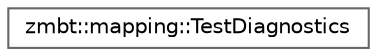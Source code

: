 digraph "Graphical Class Hierarchy"
{
 // LATEX_PDF_SIZE
  bgcolor="transparent";
  edge [fontname=Helvetica,fontsize=10,labelfontname=Helvetica,labelfontsize=10];
  node [fontname=Helvetica,fontsize=10,shape=box,height=0.2,width=0.4];
  rankdir="LR";
  Node0 [id="Node000000",label="zmbt::mapping::TestDiagnostics",height=0.2,width=0.4,color="grey40", fillcolor="white", style="filled",URL="$structzmbt_1_1mapping_1_1TestDiagnostics.html",tooltip="Test diagnostics for test case execution."];
}
